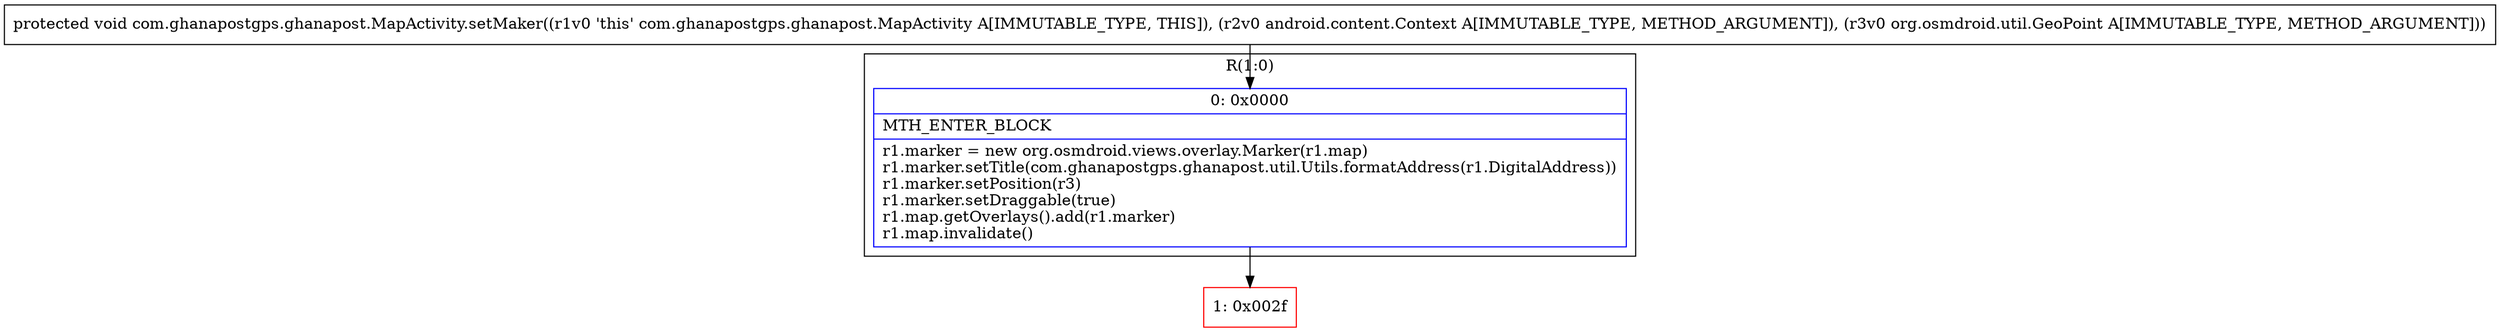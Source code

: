 digraph "CFG forcom.ghanapostgps.ghanapost.MapActivity.setMaker(Landroid\/content\/Context;Lorg\/osmdroid\/util\/GeoPoint;)V" {
subgraph cluster_Region_1492088919 {
label = "R(1:0)";
node [shape=record,color=blue];
Node_0 [shape=record,label="{0\:\ 0x0000|MTH_ENTER_BLOCK\l|r1.marker = new org.osmdroid.views.overlay.Marker(r1.map)\lr1.marker.setTitle(com.ghanapostgps.ghanapost.util.Utils.formatAddress(r1.DigitalAddress))\lr1.marker.setPosition(r3)\lr1.marker.setDraggable(true)\lr1.map.getOverlays().add(r1.marker)\lr1.map.invalidate()\l}"];
}
Node_1 [shape=record,color=red,label="{1\:\ 0x002f}"];
MethodNode[shape=record,label="{protected void com.ghanapostgps.ghanapost.MapActivity.setMaker((r1v0 'this' com.ghanapostgps.ghanapost.MapActivity A[IMMUTABLE_TYPE, THIS]), (r2v0 android.content.Context A[IMMUTABLE_TYPE, METHOD_ARGUMENT]), (r3v0 org.osmdroid.util.GeoPoint A[IMMUTABLE_TYPE, METHOD_ARGUMENT])) }"];
MethodNode -> Node_0;
Node_0 -> Node_1;
}

